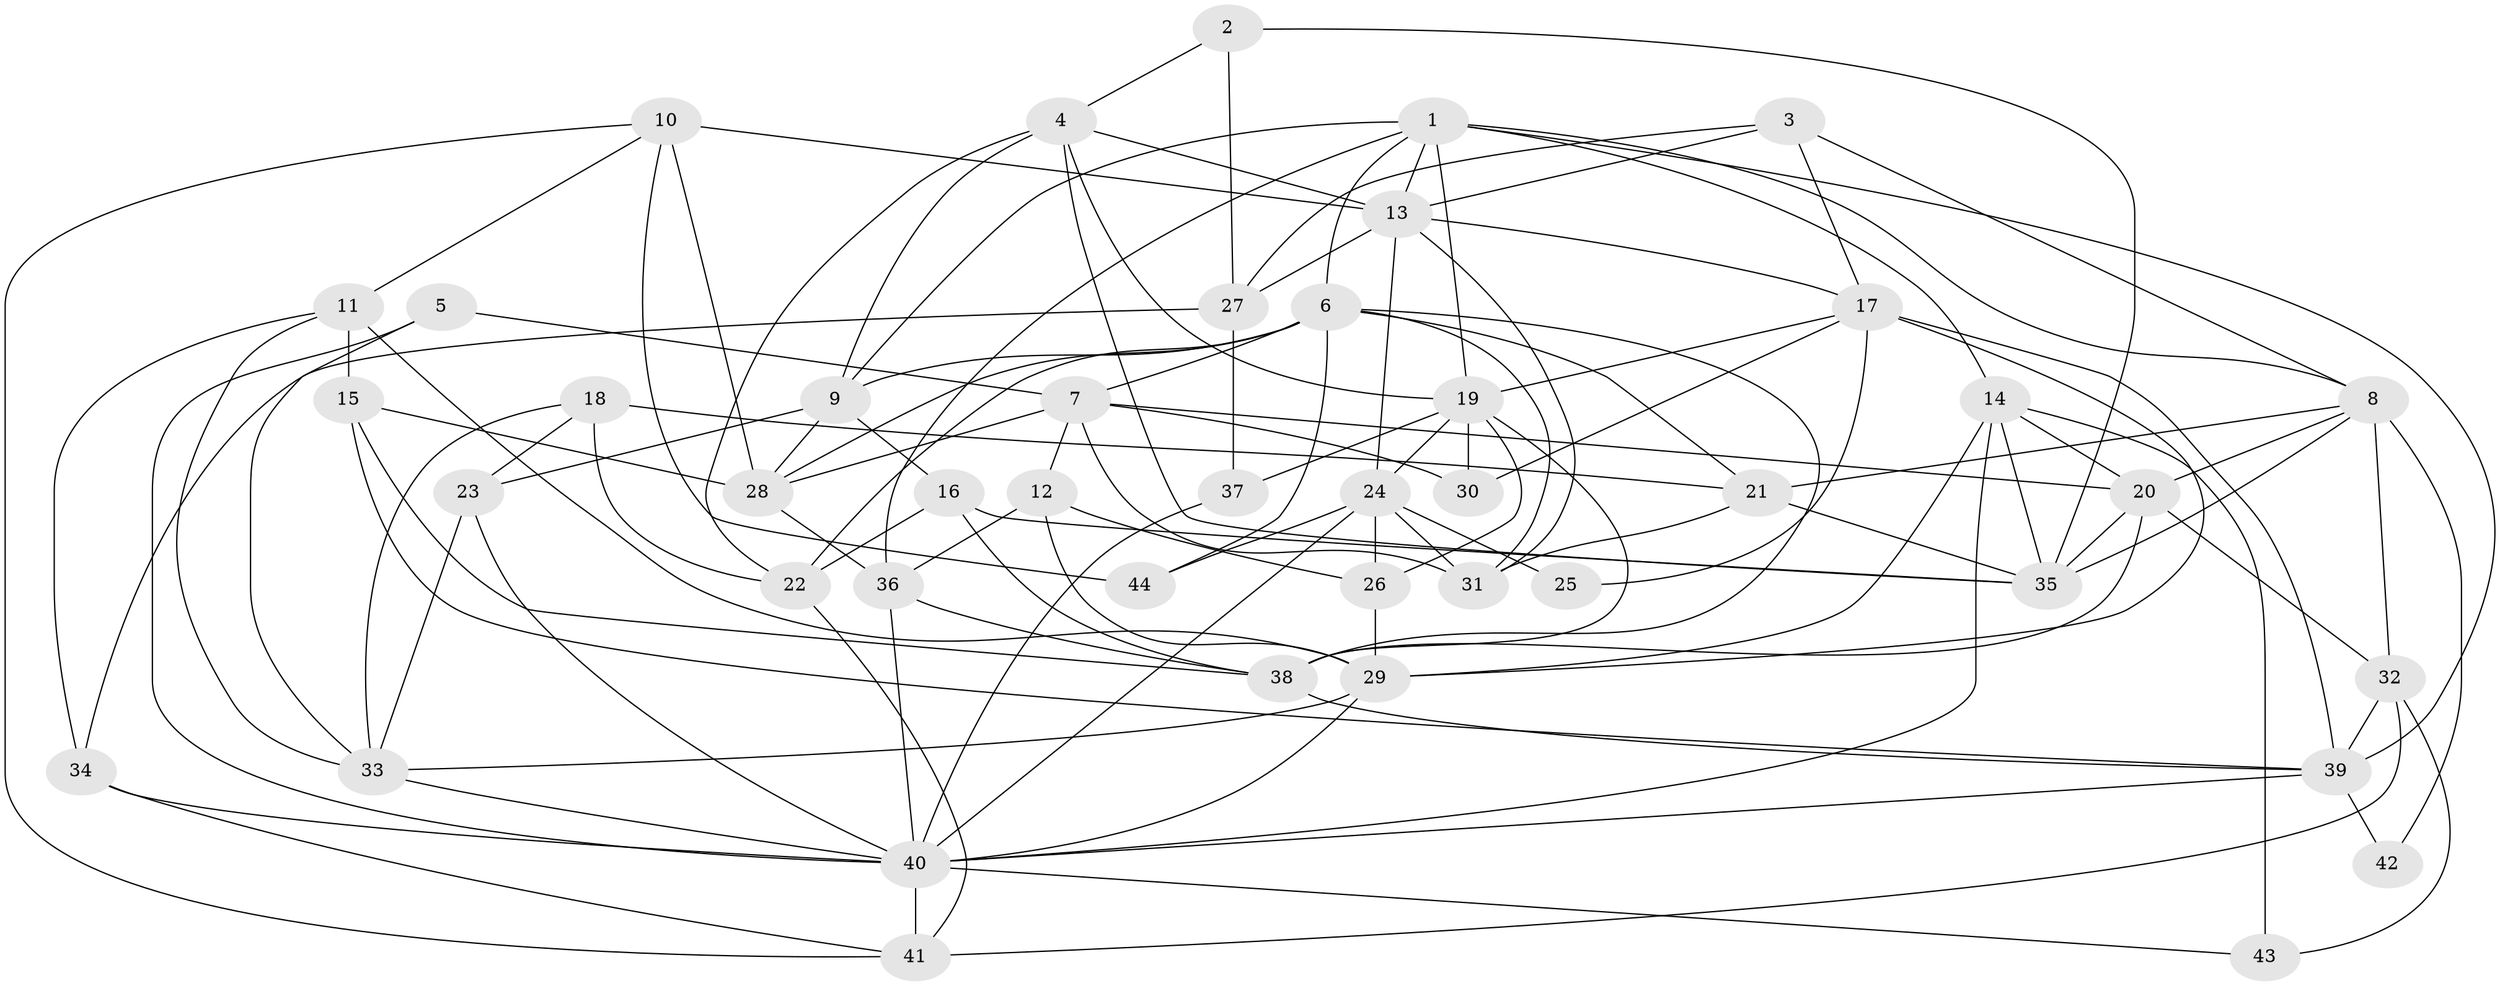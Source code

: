 // original degree distribution, {5: 0.18072289156626506, 6: 0.0963855421686747, 7: 0.024096385542168676, 3: 0.27710843373493976, 2: 0.10843373493975904, 4: 0.30120481927710846, 8: 0.012048192771084338}
// Generated by graph-tools (version 1.1) at 2025/02/03/09/25 03:02:05]
// undirected, 44 vertices, 118 edges
graph export_dot {
graph [start="1"]
  node [color=gray90,style=filled];
  1;
  2;
  3;
  4;
  5;
  6;
  7;
  8;
  9;
  10;
  11;
  12;
  13;
  14;
  15;
  16;
  17;
  18;
  19;
  20;
  21;
  22;
  23;
  24;
  25;
  26;
  27;
  28;
  29;
  30;
  31;
  32;
  33;
  34;
  35;
  36;
  37;
  38;
  39;
  40;
  41;
  42;
  43;
  44;
  1 -- 6 [weight=1.0];
  1 -- 8 [weight=1.0];
  1 -- 9 [weight=1.0];
  1 -- 13 [weight=1.0];
  1 -- 14 [weight=1.0];
  1 -- 19 [weight=1.0];
  1 -- 36 [weight=1.0];
  1 -- 39 [weight=1.0];
  2 -- 4 [weight=1.0];
  2 -- 27 [weight=1.0];
  2 -- 35 [weight=1.0];
  3 -- 8 [weight=1.0];
  3 -- 13 [weight=1.0];
  3 -- 17 [weight=1.0];
  3 -- 27 [weight=1.0];
  4 -- 9 [weight=1.0];
  4 -- 13 [weight=1.0];
  4 -- 19 [weight=1.0];
  4 -- 22 [weight=1.0];
  4 -- 35 [weight=1.0];
  5 -- 7 [weight=1.0];
  5 -- 33 [weight=1.0];
  5 -- 40 [weight=1.0];
  6 -- 7 [weight=1.0];
  6 -- 9 [weight=1.0];
  6 -- 21 [weight=1.0];
  6 -- 22 [weight=1.0];
  6 -- 28 [weight=1.0];
  6 -- 31 [weight=1.0];
  6 -- 38 [weight=1.0];
  6 -- 44 [weight=1.0];
  7 -- 12 [weight=1.0];
  7 -- 20 [weight=1.0];
  7 -- 28 [weight=3.0];
  7 -- 30 [weight=1.0];
  7 -- 31 [weight=1.0];
  8 -- 20 [weight=1.0];
  8 -- 21 [weight=1.0];
  8 -- 32 [weight=1.0];
  8 -- 35 [weight=1.0];
  8 -- 42 [weight=1.0];
  9 -- 16 [weight=1.0];
  9 -- 23 [weight=2.0];
  9 -- 28 [weight=1.0];
  10 -- 11 [weight=1.0];
  10 -- 13 [weight=1.0];
  10 -- 28 [weight=1.0];
  10 -- 41 [weight=1.0];
  10 -- 44 [weight=1.0];
  11 -- 15 [weight=1.0];
  11 -- 29 [weight=2.0];
  11 -- 33 [weight=1.0];
  11 -- 34 [weight=1.0];
  12 -- 26 [weight=1.0];
  12 -- 29 [weight=1.0];
  12 -- 36 [weight=1.0];
  13 -- 17 [weight=1.0];
  13 -- 24 [weight=1.0];
  13 -- 27 [weight=1.0];
  13 -- 31 [weight=1.0];
  14 -- 20 [weight=1.0];
  14 -- 29 [weight=1.0];
  14 -- 35 [weight=1.0];
  14 -- 40 [weight=1.0];
  14 -- 43 [weight=1.0];
  15 -- 28 [weight=1.0];
  15 -- 38 [weight=1.0];
  15 -- 39 [weight=1.0];
  16 -- 22 [weight=1.0];
  16 -- 35 [weight=1.0];
  16 -- 38 [weight=1.0];
  17 -- 19 [weight=1.0];
  17 -- 25 [weight=1.0];
  17 -- 29 [weight=1.0];
  17 -- 30 [weight=1.0];
  17 -- 39 [weight=1.0];
  18 -- 21 [weight=1.0];
  18 -- 22 [weight=1.0];
  18 -- 23 [weight=1.0];
  18 -- 33 [weight=1.0];
  19 -- 24 [weight=1.0];
  19 -- 26 [weight=1.0];
  19 -- 30 [weight=1.0];
  19 -- 37 [weight=1.0];
  19 -- 38 [weight=1.0];
  20 -- 32 [weight=1.0];
  20 -- 35 [weight=1.0];
  20 -- 38 [weight=1.0];
  21 -- 31 [weight=1.0];
  21 -- 35 [weight=1.0];
  22 -- 41 [weight=1.0];
  23 -- 33 [weight=1.0];
  23 -- 40 [weight=1.0];
  24 -- 25 [weight=1.0];
  24 -- 26 [weight=1.0];
  24 -- 31 [weight=1.0];
  24 -- 40 [weight=1.0];
  24 -- 44 [weight=2.0];
  26 -- 29 [weight=1.0];
  27 -- 34 [weight=1.0];
  27 -- 37 [weight=2.0];
  28 -- 36 [weight=1.0];
  29 -- 33 [weight=1.0];
  29 -- 40 [weight=1.0];
  32 -- 39 [weight=1.0];
  32 -- 41 [weight=1.0];
  32 -- 43 [weight=1.0];
  33 -- 40 [weight=1.0];
  34 -- 40 [weight=1.0];
  34 -- 41 [weight=1.0];
  36 -- 38 [weight=1.0];
  36 -- 40 [weight=1.0];
  37 -- 40 [weight=1.0];
  38 -- 39 [weight=1.0];
  39 -- 40 [weight=1.0];
  39 -- 42 [weight=1.0];
  40 -- 41 [weight=1.0];
  40 -- 43 [weight=1.0];
}
